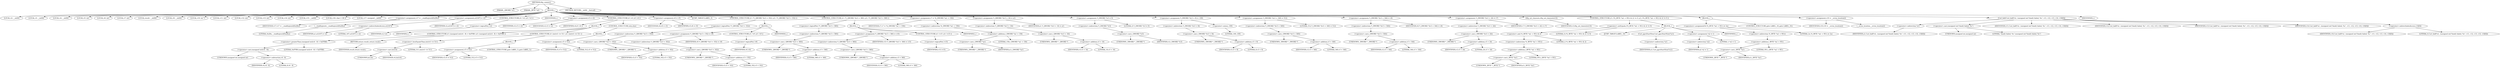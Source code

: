 digraph tftp_connect {  
"1000117" [label = "(METHOD,tftp_connect)" ]
"1000118" [label = "(PARAM,_QWORD *a1)" ]
"1000119" [label = "(PARAM,_BYTE *a2)" ]
"1000120" [label = "(BLOCK,,)" ]
"1000121" [label = "(LOCAL,v2: __int64)" ]
"1000122" [label = "(LOCAL,v3: __int64)" ]
"1000123" [label = "(LOCAL,v4: __int64)" ]
"1000124" [label = "(LOCAL,v5: int)" ]
"1000125" [label = "(LOCAL,v6: int)" ]
"1000126" [label = "(LOCAL,v7: int)" ]
"1000127" [label = "(LOCAL,result: __int64)" ]
"1000128" [label = "(LOCAL,v9: __int64)" ]
"1000129" [label = "(LOCAL,v10: int *)" ]
"1000130" [label = "(LOCAL,v11: int)" ]
"1000131" [label = "(LOCAL,v12: int)" ]
"1000132" [label = "(LOCAL,v13: int)" ]
"1000133" [label = "(LOCAL,v14: int)" ]
"1000134" [label = "(LOCAL,v15: __int64)" ]
"1000135" [label = "(LOCAL,v16: char [ 136 ])" ]
"1000136" [label = "(LOCAL,v17: unsigned __int64)" ]
"1000137" [label = "(<operator>.assignment,v17 = __readfsqword(0x28u))" ]
"1000138" [label = "(IDENTIFIER,v17,v17 = __readfsqword(0x28u))" ]
"1000139" [label = "(__readfsqword,__readfsqword(0x28u))" ]
"1000140" [label = "(LITERAL,0x28u,__readfsqword(0x28u))" ]
"1000141" [label = "(<operator>.assignment,a1[167] = v2)" ]
"1000142" [label = "(<operator>.indirectIndexAccess,a1[167])" ]
"1000143" [label = "(IDENTIFIER,a1,a1[167] = v2)" ]
"1000144" [label = "(LITERAL,167,a1[167] = v2)" ]
"1000145" [label = "(IDENTIFIER,v2,a1[167] = v2)" ]
"1000146" [label = "(CONTROL_STRUCTURE,if ( !v2 ),if ( !v2 ))" ]
"1000147" [label = "(<operator>.logicalNot,!v2)" ]
"1000148" [label = "(IDENTIFIER,v2,!v2)" ]
"1000149" [label = "(IDENTIFIER,L,)" ]
"1000150" [label = "(<operator>.assignment,v3 = v2)" ]
"1000151" [label = "(IDENTIFIER,v3,v3 = v2)" ]
"1000152" [label = "(IDENTIFIER,v2,v3 = v2)" ]
"1000153" [label = "(CONTROL_STRUCTURE,if ( v4 ),if ( v4 ))" ]
"1000154" [label = "(IDENTIFIER,v4,if ( v4 ))" ]
"1000155" [label = "(BLOCK,,)" ]
"1000156" [label = "(IDENTIFIER,L,)" ]
"1000157" [label = "(CONTROL_STRUCTURE,if ( (unsigned int)(v4 - 8) > 0xFFB0 ),if ( (unsigned int)(v4 - 8) > 0xFFB0 ))" ]
"1000158" [label = "(<operator>.greaterThan,(unsigned int)(v4 - 8) > 0xFFB0)" ]
"1000159" [label = "(<operator>.cast,(unsigned int)(v4 - 8))" ]
"1000160" [label = "(UNKNOWN,unsigned int,unsigned int)" ]
"1000161" [label = "(<operator>.subtraction,v4 - 8)" ]
"1000162" [label = "(IDENTIFIER,v4,v4 - 8)" ]
"1000163" [label = "(LITERAL,8,v4 - 8)" ]
"1000164" [label = "(LITERAL,0xFFB0,(unsigned int)(v4 - 8) > 0xFFB0)" ]
"1000165" [label = "(RETURN,return result;,return result;)" ]
"1000166" [label = "(IDENTIFIER,result,return result;)" ]
"1000167" [label = "(CONTROL_STRUCTURE,if ( (int)v4 <= 511 ),if ( (int)v4 <= 511 ))" ]
"1000168" [label = "(<operator>.lessEqualsThan,(int)v4 <= 511)" ]
"1000169" [label = "(<operator>.cast,(int)v4)" ]
"1000170" [label = "(UNKNOWN,int,int)" ]
"1000171" [label = "(IDENTIFIER,v4,(int)v4)" ]
"1000172" [label = "(LITERAL,511,(int)v4 <= 511)" ]
"1000173" [label = "(BLOCK,,)" ]
"1000174" [label = "(<operator>.assignment,v5 = 512)" ]
"1000175" [label = "(IDENTIFIER,v5,v5 = 512)" ]
"1000176" [label = "(LITERAL,512,v5 = 512)" ]
"1000177" [label = "(CONTROL_STRUCTURE,goto LABEL_5;,goto LABEL_5;)" ]
"1000178" [label = "(CONTROL_STRUCTURE,else,else)" ]
"1000179" [label = "(BLOCK,,)" ]
"1000180" [label = "(<operator>.assignment,v5 = 512)" ]
"1000181" [label = "(IDENTIFIER,v5,v5 = 512)" ]
"1000182" [label = "(LITERAL,512,v5 = 512)" ]
"1000183" [label = "(<operator>.assignment,v6 = v5)" ]
"1000184" [label = "(IDENTIFIER,v6,v6 = v5)" ]
"1000185" [label = "(IDENTIFIER,v5,v6 = v5)" ]
"1000186" [label = "(JUMP_TARGET,LABEL_5)" ]
"1000187" [label = "(CONTROL_STRUCTURE,if ( !*(_QWORD *)(v3 + 352) ),if ( !*(_QWORD *)(v3 + 352) ))" ]
"1000188" [label = "(<operator>.logicalNot,!*(_QWORD *)(v3 + 352))" ]
"1000189" [label = "(<operator>.indirection,*(_QWORD *)(v3 + 352))" ]
"1000190" [label = "(<operator>.cast,(_QWORD *)(v3 + 352))" ]
"1000191" [label = "(UNKNOWN,_QWORD *,_QWORD *)" ]
"1000192" [label = "(<operator>.addition,v3 + 352)" ]
"1000193" [label = "(IDENTIFIER,v3,v3 + 352)" ]
"1000194" [label = "(LITERAL,352,v3 + 352)" ]
"1000195" [label = "(BLOCK,,)" ]
"1000196" [label = "(<operator>.assignment,*(_QWORD *)(v3 + 352) = v9)" ]
"1000197" [label = "(<operator>.indirection,*(_QWORD *)(v3 + 352))" ]
"1000198" [label = "(<operator>.cast,(_QWORD *)(v3 + 352))" ]
"1000199" [label = "(UNKNOWN,_QWORD *,_QWORD *)" ]
"1000200" [label = "(<operator>.addition,v3 + 352)" ]
"1000201" [label = "(IDENTIFIER,v3,v3 + 352)" ]
"1000202" [label = "(LITERAL,352,v3 + 352)" ]
"1000203" [label = "(IDENTIFIER,v9,*(_QWORD *)(v3 + 352) = v9)" ]
"1000204" [label = "(CONTROL_STRUCTURE,if ( !v9 ),if ( !v9 ))" ]
"1000205" [label = "(<operator>.logicalNot,!v9)" ]
"1000206" [label = "(IDENTIFIER,v9,!v9)" ]
"1000207" [label = "(IDENTIFIER,L,)" ]
"1000208" [label = "(CONTROL_STRUCTURE,if ( !*(_QWORD *)(v3 + 360) ),if ( !*(_QWORD *)(v3 + 360) ))" ]
"1000209" [label = "(<operator>.logicalNot,!*(_QWORD *)(v3 + 360))" ]
"1000210" [label = "(<operator>.indirection,*(_QWORD *)(v3 + 360))" ]
"1000211" [label = "(<operator>.cast,(_QWORD *)(v3 + 360))" ]
"1000212" [label = "(UNKNOWN,_QWORD *,_QWORD *)" ]
"1000213" [label = "(<operator>.addition,v3 + 360)" ]
"1000214" [label = "(IDENTIFIER,v3,v3 + 360)" ]
"1000215" [label = "(LITERAL,360,v3 + 360)" ]
"1000216" [label = "(BLOCK,,)" ]
"1000217" [label = "(<operator>.assignment,*(_QWORD *)(v3 + 360) = v15)" ]
"1000218" [label = "(<operator>.indirection,*(_QWORD *)(v3 + 360))" ]
"1000219" [label = "(<operator>.cast,(_QWORD *)(v3 + 360))" ]
"1000220" [label = "(UNKNOWN,_QWORD *,_QWORD *)" ]
"1000221" [label = "(<operator>.addition,v3 + 360)" ]
"1000222" [label = "(IDENTIFIER,v3,v3 + 360)" ]
"1000223" [label = "(LITERAL,360,v3 + 360)" ]
"1000224" [label = "(IDENTIFIER,v15,*(_QWORD *)(v3 + 360) = v15)" ]
"1000225" [label = "(CONTROL_STRUCTURE,if ( !v15 ),if ( !v15 ))" ]
"1000226" [label = "(<operator>.logicalNot,!v15)" ]
"1000227" [label = "(IDENTIFIER,v15,!v15)" ]
"1000228" [label = "(IDENTIFIER,L,)" ]
"1000229" [label = "(<operator>.assignment,v7 = *((_DWORD *)a1 + 156))" ]
"1000230" [label = "(IDENTIFIER,v7,v7 = *((_DWORD *)a1 + 156))" ]
"1000231" [label = "(<operator>.indirection,*((_DWORD *)a1 + 156))" ]
"1000232" [label = "(<operator>.addition,(_DWORD *)a1 + 156)" ]
"1000233" [label = "(<operator>.cast,(_DWORD *)a1)" ]
"1000234" [label = "(UNKNOWN,_DWORD *,_DWORD *)" ]
"1000235" [label = "(IDENTIFIER,a1,(_DWORD *)a1)" ]
"1000236" [label = "(LITERAL,156,(_DWORD *)a1 + 156)" ]
"1000237" [label = "(<operator>.assignment,*(_QWORD *)(v3 + 16) = a1)" ]
"1000238" [label = "(<operator>.indirection,*(_QWORD *)(v3 + 16))" ]
"1000239" [label = "(<operator>.cast,(_QWORD *)(v3 + 16))" ]
"1000240" [label = "(UNKNOWN,_QWORD *,_QWORD *)" ]
"1000241" [label = "(<operator>.addition,v3 + 16)" ]
"1000242" [label = "(IDENTIFIER,v3,v3 + 16)" ]
"1000243" [label = "(LITERAL,16,v3 + 16)" ]
"1000244" [label = "(IDENTIFIER,a1,*(_QWORD *)(v3 + 16) = a1)" ]
"1000245" [label = "(<operator>.assignment,*(_DWORD *)v3 = 0)" ]
"1000246" [label = "(<operator>.indirection,*(_DWORD *)v3)" ]
"1000247" [label = "(<operator>.cast,(_DWORD *)v3)" ]
"1000248" [label = "(UNKNOWN,_DWORD *,_DWORD *)" ]
"1000249" [label = "(IDENTIFIER,v3,(_DWORD *)v3)" ]
"1000250" [label = "(LITERAL,0,*(_DWORD *)v3 = 0)" ]
"1000251" [label = "(<operator>.assignment,*(_DWORD *)(v3 + 8) = -100)" ]
"1000252" [label = "(<operator>.indirection,*(_DWORD *)(v3 + 8))" ]
"1000253" [label = "(<operator>.cast,(_DWORD *)(v3 + 8))" ]
"1000254" [label = "(UNKNOWN,_DWORD *,_DWORD *)" ]
"1000255" [label = "(<operator>.addition,v3 + 8)" ]
"1000256" [label = "(IDENTIFIER,v3,v3 + 8)" ]
"1000257" [label = "(LITERAL,8,v3 + 8)" ]
"1000258" [label = "(<operator>.minus,-100)" ]
"1000259" [label = "(LITERAL,100,-100)" ]
"1000260" [label = "(<operator>.assignment,*(_DWORD *)(v3 + 340) = 512)" ]
"1000261" [label = "(<operator>.indirection,*(_DWORD *)(v3 + 340))" ]
"1000262" [label = "(<operator>.cast,(_DWORD *)(v3 + 340))" ]
"1000263" [label = "(UNKNOWN,_DWORD *,_DWORD *)" ]
"1000264" [label = "(<operator>.addition,v3 + 340)" ]
"1000265" [label = "(IDENTIFIER,v3,v3 + 340)" ]
"1000266" [label = "(LITERAL,340,v3 + 340)" ]
"1000267" [label = "(LITERAL,512,*(_DWORD *)(v3 + 340) = 512)" ]
"1000268" [label = "(<operator>.assignment,*(_DWORD *)(v3 + 344) = v6)" ]
"1000269" [label = "(<operator>.indirection,*(_DWORD *)(v3 + 344))" ]
"1000270" [label = "(<operator>.cast,(_DWORD *)(v3 + 344))" ]
"1000271" [label = "(UNKNOWN,_DWORD *,_DWORD *)" ]
"1000272" [label = "(<operator>.addition,v3 + 344)" ]
"1000273" [label = "(IDENTIFIER,v3,v3 + 344)" ]
"1000274" [label = "(LITERAL,344,v3 + 344)" ]
"1000275" [label = "(IDENTIFIER,v6,*(_DWORD *)(v3 + 344) = v6)" ]
"1000276" [label = "(<operator>.assignment,*(_DWORD *)(v3 + 24) = v7)" ]
"1000277" [label = "(<operator>.indirection,*(_DWORD *)(v3 + 24))" ]
"1000278" [label = "(<operator>.cast,(_DWORD *)(v3 + 24))" ]
"1000279" [label = "(UNKNOWN,_DWORD *,_DWORD *)" ]
"1000280" [label = "(<operator>.addition,v3 + 24)" ]
"1000281" [label = "(IDENTIFIER,v3,v3 + 24)" ]
"1000282" [label = "(LITERAL,24,v3 + 24)" ]
"1000283" [label = "(IDENTIFIER,v7,*(_DWORD *)(v3 + 24) = v7)" ]
"1000284" [label = "(tftp_set_timeouts,tftp_set_timeouts(v3))" ]
"1000285" [label = "(IDENTIFIER,v3,tftp_set_timeouts(v3))" ]
"1000286" [label = "(CONTROL_STRUCTURE,if ( (*((_BYTE *)a1 + 951) & 2) != 0 ),if ( (*((_BYTE *)a1 + 951) & 2) != 0 ))" ]
"1000287" [label = "(<operator>.notEquals,(*((_BYTE *)a1 + 951) & 2) != 0)" ]
"1000288" [label = "(<operator>.and,*((_BYTE *)a1 + 951) & 2)" ]
"1000289" [label = "(<operator>.indirection,*((_BYTE *)a1 + 951))" ]
"1000290" [label = "(<operator>.addition,(_BYTE *)a1 + 951)" ]
"1000291" [label = "(<operator>.cast,(_BYTE *)a1)" ]
"1000292" [label = "(UNKNOWN,_BYTE *,_BYTE *)" ]
"1000293" [label = "(IDENTIFIER,a1,(_BYTE *)a1)" ]
"1000294" [label = "(LITERAL,951,(_BYTE *)a1 + 951)" ]
"1000295" [label = "(LITERAL,2,*((_BYTE *)a1 + 951) & 2)" ]
"1000296" [label = "(LITERAL,0,(*((_BYTE *)a1 + 951) & 2) != 0)" ]
"1000297" [label = "(BLOCK,,)" ]
"1000298" [label = "(JUMP_TARGET,LABEL_10)" ]
"1000299" [label = "(Curl_pgrsStartNow,Curl_pgrsStartNow(*a1))" ]
"1000300" [label = "(<operator>.indirection,*a1)" ]
"1000301" [label = "(IDENTIFIER,a1,Curl_pgrsStartNow(*a1))" ]
"1000302" [label = "(<operator>.assignment,*a2 = 1)" ]
"1000303" [label = "(<operator>.indirection,*a2)" ]
"1000304" [label = "(IDENTIFIER,a2,*a2 = 1)" ]
"1000305" [label = "(LITERAL,1,*a2 = 1)" ]
"1000306" [label = "(IDENTIFIER,L,)" ]
"1000307" [label = "(BLOCK,,)" ]
"1000308" [label = "(<operators>.assignmentOr,*((_BYTE *)a1 + 951) |= 2u)" ]
"1000309" [label = "(<operator>.indirection,*((_BYTE *)a1 + 951))" ]
"1000310" [label = "(<operator>.addition,(_BYTE *)a1 + 951)" ]
"1000311" [label = "(<operator>.cast,(_BYTE *)a1)" ]
"1000312" [label = "(UNKNOWN,_BYTE *,_BYTE *)" ]
"1000313" [label = "(IDENTIFIER,a1,(_BYTE *)a1)" ]
"1000314" [label = "(LITERAL,951,(_BYTE *)a1 + 951)" ]
"1000315" [label = "(LITERAL,2u,*((_BYTE *)a1 + 951) |= 2u)" ]
"1000316" [label = "(CONTROL_STRUCTURE,goto LABEL_10;,goto LABEL_10;)" ]
"1000317" [label = "(<operator>.assignment,v10 = __errno_location())" ]
"1000318" [label = "(IDENTIFIER,v10,v10 = __errno_location())" ]
"1000319" [label = "(__errno_location,__errno_location())" ]
"1000320" [label = "(Curl_failf,Curl_failf(*a1, (unsigned int)\"bind() failed; %s\", v11, v12, v13, v14, v16[0]))" ]
"1000321" [label = "(<operator>.indirection,*a1)" ]
"1000322" [label = "(IDENTIFIER,a1,Curl_failf(*a1, (unsigned int)\"bind() failed; %s\", v11, v12, v13, v14, v16[0]))" ]
"1000323" [label = "(<operator>.cast,(unsigned int)\"bind() failed; %s\")" ]
"1000324" [label = "(UNKNOWN,unsigned int,unsigned int)" ]
"1000325" [label = "(LITERAL,\"bind() failed; %s\",(unsigned int)\"bind() failed; %s\")" ]
"1000326" [label = "(IDENTIFIER,v11,Curl_failf(*a1, (unsigned int)\"bind() failed; %s\", v11, v12, v13, v14, v16[0]))" ]
"1000327" [label = "(IDENTIFIER,v12,Curl_failf(*a1, (unsigned int)\"bind() failed; %s\", v11, v12, v13, v14, v16[0]))" ]
"1000328" [label = "(IDENTIFIER,v13,Curl_failf(*a1, (unsigned int)\"bind() failed; %s\", v11, v12, v13, v14, v16[0]))" ]
"1000329" [label = "(IDENTIFIER,v14,Curl_failf(*a1, (unsigned int)\"bind() failed; %s\", v11, v12, v13, v14, v16[0]))" ]
"1000330" [label = "(<operator>.indirectIndexAccess,v16[0])" ]
"1000331" [label = "(IDENTIFIER,v16,Curl_failf(*a1, (unsigned int)\"bind() failed; %s\", v11, v12, v13, v14, v16[0]))" ]
"1000332" [label = "(LITERAL,0,Curl_failf(*a1, (unsigned int)\"bind() failed; %s\", v11, v12, v13, v14, v16[0]))" ]
"1000333" [label = "(IDENTIFIER,L,)" ]
"1000334" [label = "(METHOD_RETURN,__int64 __fastcall)" ]
  "1000117" -> "1000118" 
  "1000117" -> "1000119" 
  "1000117" -> "1000120" 
  "1000117" -> "1000334" 
  "1000120" -> "1000121" 
  "1000120" -> "1000122" 
  "1000120" -> "1000123" 
  "1000120" -> "1000124" 
  "1000120" -> "1000125" 
  "1000120" -> "1000126" 
  "1000120" -> "1000127" 
  "1000120" -> "1000128" 
  "1000120" -> "1000129" 
  "1000120" -> "1000130" 
  "1000120" -> "1000131" 
  "1000120" -> "1000132" 
  "1000120" -> "1000133" 
  "1000120" -> "1000134" 
  "1000120" -> "1000135" 
  "1000120" -> "1000136" 
  "1000120" -> "1000137" 
  "1000120" -> "1000141" 
  "1000120" -> "1000146" 
  "1000120" -> "1000149" 
  "1000120" -> "1000150" 
  "1000120" -> "1000153" 
  "1000120" -> "1000183" 
  "1000120" -> "1000186" 
  "1000120" -> "1000187" 
  "1000120" -> "1000208" 
  "1000120" -> "1000229" 
  "1000120" -> "1000237" 
  "1000120" -> "1000245" 
  "1000120" -> "1000251" 
  "1000120" -> "1000260" 
  "1000120" -> "1000268" 
  "1000120" -> "1000276" 
  "1000120" -> "1000284" 
  "1000120" -> "1000286" 
  "1000120" -> "1000307" 
  "1000120" -> "1000317" 
  "1000120" -> "1000320" 
  "1000120" -> "1000333" 
  "1000137" -> "1000138" 
  "1000137" -> "1000139" 
  "1000139" -> "1000140" 
  "1000141" -> "1000142" 
  "1000141" -> "1000145" 
  "1000142" -> "1000143" 
  "1000142" -> "1000144" 
  "1000146" -> "1000147" 
  "1000147" -> "1000148" 
  "1000150" -> "1000151" 
  "1000150" -> "1000152" 
  "1000153" -> "1000154" 
  "1000153" -> "1000155" 
  "1000153" -> "1000178" 
  "1000155" -> "1000156" 
  "1000155" -> "1000157" 
  "1000155" -> "1000167" 
  "1000157" -> "1000158" 
  "1000157" -> "1000165" 
  "1000158" -> "1000159" 
  "1000158" -> "1000164" 
  "1000159" -> "1000160" 
  "1000159" -> "1000161" 
  "1000161" -> "1000162" 
  "1000161" -> "1000163" 
  "1000165" -> "1000166" 
  "1000167" -> "1000168" 
  "1000167" -> "1000173" 
  "1000168" -> "1000169" 
  "1000168" -> "1000172" 
  "1000169" -> "1000170" 
  "1000169" -> "1000171" 
  "1000173" -> "1000174" 
  "1000173" -> "1000177" 
  "1000174" -> "1000175" 
  "1000174" -> "1000176" 
  "1000178" -> "1000179" 
  "1000179" -> "1000180" 
  "1000180" -> "1000181" 
  "1000180" -> "1000182" 
  "1000183" -> "1000184" 
  "1000183" -> "1000185" 
  "1000187" -> "1000188" 
  "1000187" -> "1000195" 
  "1000188" -> "1000189" 
  "1000189" -> "1000190" 
  "1000190" -> "1000191" 
  "1000190" -> "1000192" 
  "1000192" -> "1000193" 
  "1000192" -> "1000194" 
  "1000195" -> "1000196" 
  "1000195" -> "1000204" 
  "1000195" -> "1000207" 
  "1000196" -> "1000197" 
  "1000196" -> "1000203" 
  "1000197" -> "1000198" 
  "1000198" -> "1000199" 
  "1000198" -> "1000200" 
  "1000200" -> "1000201" 
  "1000200" -> "1000202" 
  "1000204" -> "1000205" 
  "1000205" -> "1000206" 
  "1000208" -> "1000209" 
  "1000208" -> "1000216" 
  "1000209" -> "1000210" 
  "1000210" -> "1000211" 
  "1000211" -> "1000212" 
  "1000211" -> "1000213" 
  "1000213" -> "1000214" 
  "1000213" -> "1000215" 
  "1000216" -> "1000217" 
  "1000216" -> "1000225" 
  "1000216" -> "1000228" 
  "1000217" -> "1000218" 
  "1000217" -> "1000224" 
  "1000218" -> "1000219" 
  "1000219" -> "1000220" 
  "1000219" -> "1000221" 
  "1000221" -> "1000222" 
  "1000221" -> "1000223" 
  "1000225" -> "1000226" 
  "1000226" -> "1000227" 
  "1000229" -> "1000230" 
  "1000229" -> "1000231" 
  "1000231" -> "1000232" 
  "1000232" -> "1000233" 
  "1000232" -> "1000236" 
  "1000233" -> "1000234" 
  "1000233" -> "1000235" 
  "1000237" -> "1000238" 
  "1000237" -> "1000244" 
  "1000238" -> "1000239" 
  "1000239" -> "1000240" 
  "1000239" -> "1000241" 
  "1000241" -> "1000242" 
  "1000241" -> "1000243" 
  "1000245" -> "1000246" 
  "1000245" -> "1000250" 
  "1000246" -> "1000247" 
  "1000247" -> "1000248" 
  "1000247" -> "1000249" 
  "1000251" -> "1000252" 
  "1000251" -> "1000258" 
  "1000252" -> "1000253" 
  "1000253" -> "1000254" 
  "1000253" -> "1000255" 
  "1000255" -> "1000256" 
  "1000255" -> "1000257" 
  "1000258" -> "1000259" 
  "1000260" -> "1000261" 
  "1000260" -> "1000267" 
  "1000261" -> "1000262" 
  "1000262" -> "1000263" 
  "1000262" -> "1000264" 
  "1000264" -> "1000265" 
  "1000264" -> "1000266" 
  "1000268" -> "1000269" 
  "1000268" -> "1000275" 
  "1000269" -> "1000270" 
  "1000270" -> "1000271" 
  "1000270" -> "1000272" 
  "1000272" -> "1000273" 
  "1000272" -> "1000274" 
  "1000276" -> "1000277" 
  "1000276" -> "1000283" 
  "1000277" -> "1000278" 
  "1000278" -> "1000279" 
  "1000278" -> "1000280" 
  "1000280" -> "1000281" 
  "1000280" -> "1000282" 
  "1000284" -> "1000285" 
  "1000286" -> "1000287" 
  "1000286" -> "1000297" 
  "1000287" -> "1000288" 
  "1000287" -> "1000296" 
  "1000288" -> "1000289" 
  "1000288" -> "1000295" 
  "1000289" -> "1000290" 
  "1000290" -> "1000291" 
  "1000290" -> "1000294" 
  "1000291" -> "1000292" 
  "1000291" -> "1000293" 
  "1000297" -> "1000298" 
  "1000297" -> "1000299" 
  "1000297" -> "1000302" 
  "1000297" -> "1000306" 
  "1000299" -> "1000300" 
  "1000300" -> "1000301" 
  "1000302" -> "1000303" 
  "1000302" -> "1000305" 
  "1000303" -> "1000304" 
  "1000307" -> "1000308" 
  "1000307" -> "1000316" 
  "1000308" -> "1000309" 
  "1000308" -> "1000315" 
  "1000309" -> "1000310" 
  "1000310" -> "1000311" 
  "1000310" -> "1000314" 
  "1000311" -> "1000312" 
  "1000311" -> "1000313" 
  "1000317" -> "1000318" 
  "1000317" -> "1000319" 
  "1000320" -> "1000321" 
  "1000320" -> "1000323" 
  "1000320" -> "1000326" 
  "1000320" -> "1000327" 
  "1000320" -> "1000328" 
  "1000320" -> "1000329" 
  "1000320" -> "1000330" 
  "1000321" -> "1000322" 
  "1000323" -> "1000324" 
  "1000323" -> "1000325" 
  "1000330" -> "1000331" 
  "1000330" -> "1000332" 
}
